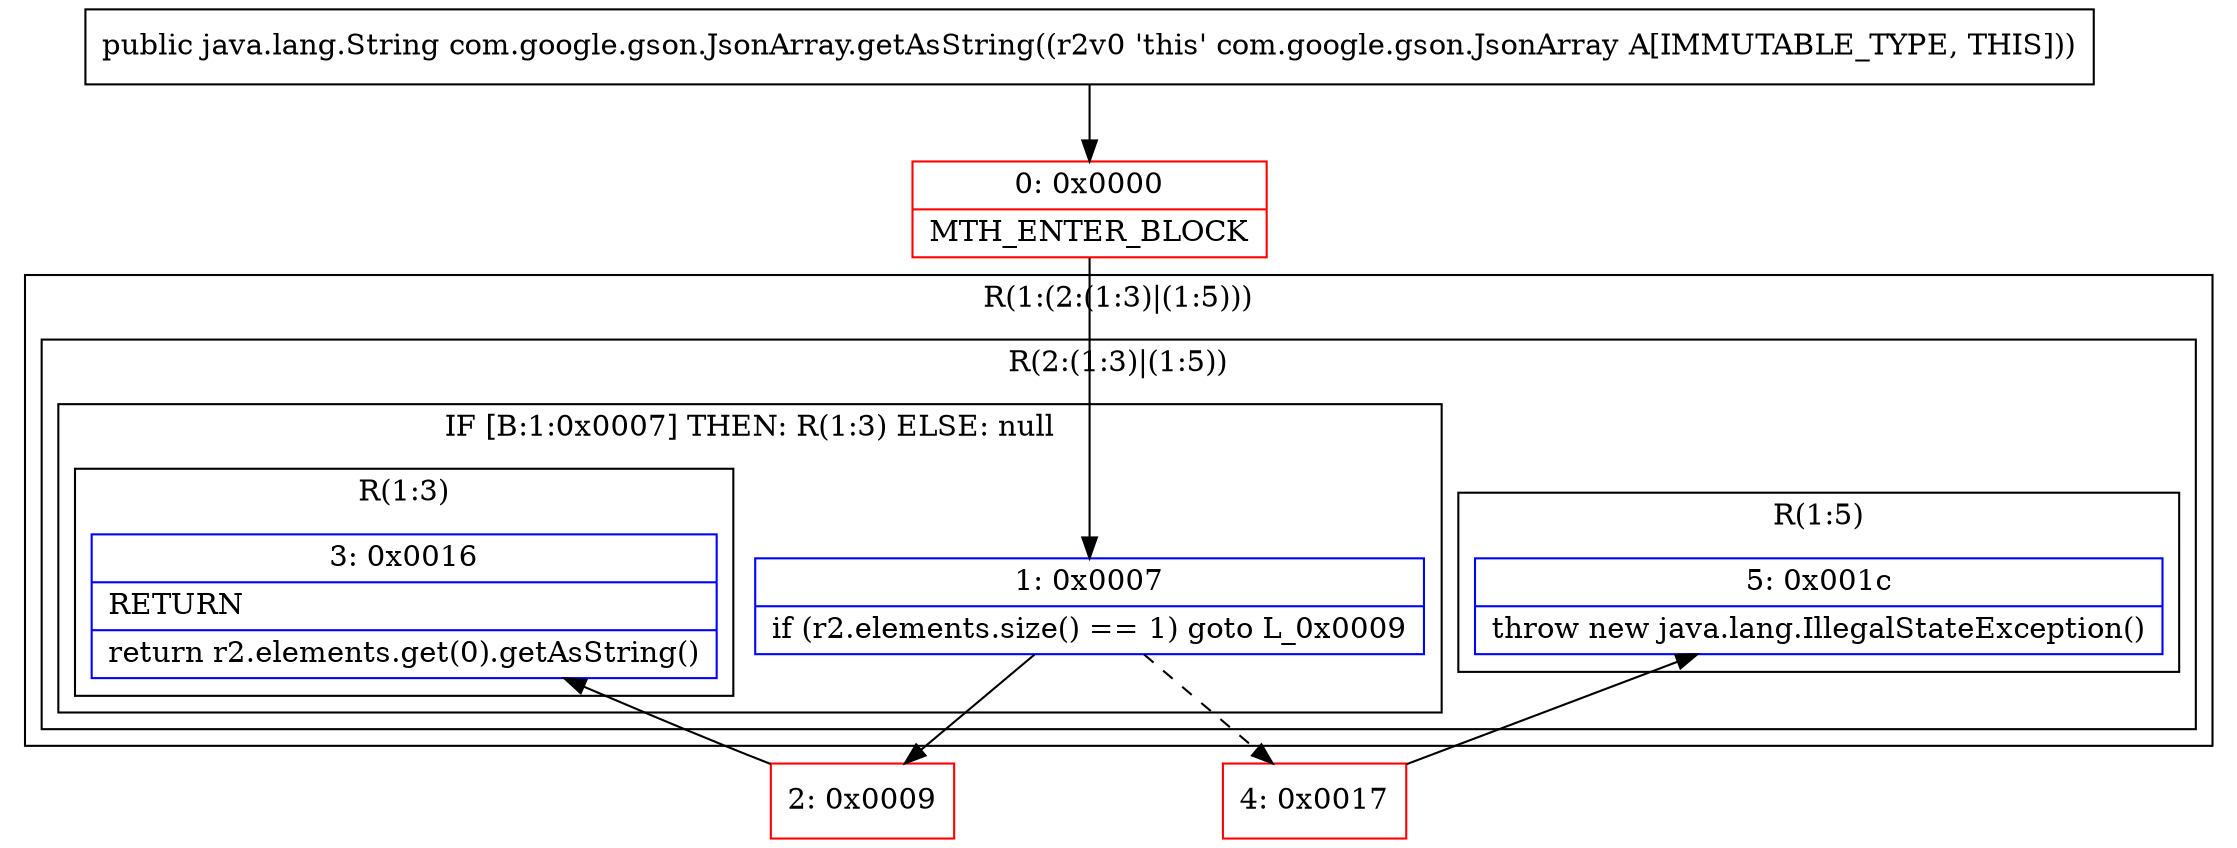 digraph "CFG forcom.google.gson.JsonArray.getAsString()Ljava\/lang\/String;" {
subgraph cluster_Region_1258641661 {
label = "R(1:(2:(1:3)|(1:5)))";
node [shape=record,color=blue];
subgraph cluster_Region_218723808 {
label = "R(2:(1:3)|(1:5))";
node [shape=record,color=blue];
subgraph cluster_IfRegion_2076974344 {
label = "IF [B:1:0x0007] THEN: R(1:3) ELSE: null";
node [shape=record,color=blue];
Node_1 [shape=record,label="{1\:\ 0x0007|if (r2.elements.size() == 1) goto L_0x0009\l}"];
subgraph cluster_Region_723771330 {
label = "R(1:3)";
node [shape=record,color=blue];
Node_3 [shape=record,label="{3\:\ 0x0016|RETURN\l|return r2.elements.get(0).getAsString()\l}"];
}
}
subgraph cluster_Region_1241557227 {
label = "R(1:5)";
node [shape=record,color=blue];
Node_5 [shape=record,label="{5\:\ 0x001c|throw new java.lang.IllegalStateException()\l}"];
}
}
}
Node_0 [shape=record,color=red,label="{0\:\ 0x0000|MTH_ENTER_BLOCK\l}"];
Node_2 [shape=record,color=red,label="{2\:\ 0x0009}"];
Node_4 [shape=record,color=red,label="{4\:\ 0x0017}"];
MethodNode[shape=record,label="{public java.lang.String com.google.gson.JsonArray.getAsString((r2v0 'this' com.google.gson.JsonArray A[IMMUTABLE_TYPE, THIS])) }"];
MethodNode -> Node_0;
Node_1 -> Node_2;
Node_1 -> Node_4[style=dashed];
Node_0 -> Node_1;
Node_2 -> Node_3;
Node_4 -> Node_5;
}

